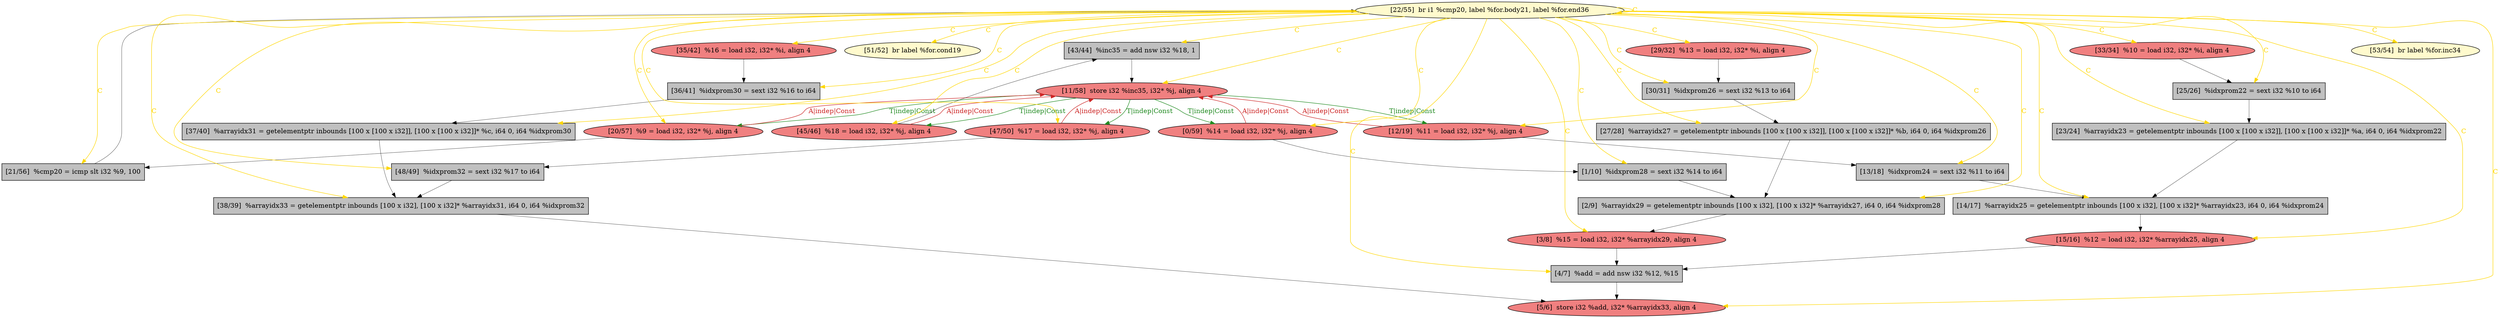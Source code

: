 
digraph G {


node966 [fillcolor=lightcoral,label="[33/34]  %10 = load i32, i32* %i, align 4",shape=ellipse,style=filled ]
node965 [fillcolor=grey,label="[23/24]  %arrayidx23 = getelementptr inbounds [100 x [100 x i32]], [100 x [100 x i32]]* %a, i64 0, i64 %idxprom22",shape=rectangle,style=filled ]
node964 [fillcolor=lightcoral,label="[3/8]  %15 = load i32, i32* %arrayidx29, align 4",shape=ellipse,style=filled ]
node959 [fillcolor=grey,label="[43/44]  %inc35 = add nsw i32 %18, 1",shape=rectangle,style=filled ]
node957 [fillcolor=lightcoral,label="[11/58]  store i32 %inc35, i32* %j, align 4",shape=ellipse,style=filled ]
node956 [fillcolor=lemonchiffon,label="[51/52]  br label %for.cond19",shape=ellipse,style=filled ]
node955 [fillcolor=grey,label="[38/39]  %arrayidx33 = getelementptr inbounds [100 x i32], [100 x i32]* %arrayidx31, i64 0, i64 %idxprom32",shape=rectangle,style=filled ]
node967 [fillcolor=lightcoral,label="[35/42]  %16 = load i32, i32* %i, align 4",shape=ellipse,style=filled ]
node938 [fillcolor=lightcoral,label="[0/59]  %14 = load i32, i32* %j, align 4",shape=ellipse,style=filled ]
node948 [fillcolor=grey,label="[21/56]  %cmp20 = icmp slt i32 %9, 100",shape=rectangle,style=filled ]
node962 [fillcolor=grey,label="[4/7]  %add = add nsw i32 %12, %15",shape=rectangle,style=filled ]
node952 [fillcolor=lightcoral,label="[12/19]  %11 = load i32, i32* %j, align 4",shape=ellipse,style=filled ]
node939 [fillcolor=lightcoral,label="[15/16]  %12 = load i32, i32* %arrayidx25, align 4",shape=ellipse,style=filled ]
node942 [fillcolor=grey,label="[25/26]  %idxprom22 = sext i32 %10 to i64",shape=rectangle,style=filled ]
node940 [fillcolor=grey,label="[27/28]  %arrayidx27 = getelementptr inbounds [100 x [100 x i32]], [100 x [100 x i32]]* %b, i64 0, i64 %idxprom26",shape=rectangle,style=filled ]
node944 [fillcolor=grey,label="[30/31]  %idxprom26 = sext i32 %13 to i64",shape=rectangle,style=filled ]
node949 [fillcolor=grey,label="[37/40]  %arrayidx31 = getelementptr inbounds [100 x [100 x i32]], [100 x [100 x i32]]* %c, i64 0, i64 %idxprom30",shape=rectangle,style=filled ]
node941 [fillcolor=lightcoral,label="[20/57]  %9 = load i32, i32* %j, align 4",shape=ellipse,style=filled ]
node951 [fillcolor=grey,label="[48/49]  %idxprom32 = sext i32 %17 to i64",shape=rectangle,style=filled ]
node943 [fillcolor=grey,label="[14/17]  %arrayidx25 = getelementptr inbounds [100 x i32], [100 x i32]* %arrayidx23, i64 0, i64 %idxprom24",shape=rectangle,style=filled ]
node945 [fillcolor=lightcoral,label="[47/50]  %17 = load i32, i32* %j, align 4",shape=ellipse,style=filled ]
node963 [fillcolor=lightcoral,label="[45/46]  %18 = load i32, i32* %j, align 4",shape=ellipse,style=filled ]
node946 [fillcolor=grey,label="[13/18]  %idxprom24 = sext i32 %11 to i64",shape=rectangle,style=filled ]
node961 [fillcolor=grey,label="[36/41]  %idxprom30 = sext i32 %16 to i64",shape=rectangle,style=filled ]
node958 [fillcolor=lightcoral,label="[5/6]  store i32 %add, i32* %arrayidx33, align 4",shape=ellipse,style=filled ]
node947 [fillcolor=grey,label="[2/9]  %arrayidx29 = getelementptr inbounds [100 x i32], [100 x i32]* %arrayidx27, i64 0, i64 %idxprom28",shape=rectangle,style=filled ]
node954 [fillcolor=grey,label="[1/10]  %idxprom28 = sext i32 %14 to i64",shape=rectangle,style=filled ]
node950 [fillcolor=lemonchiffon,label="[22/55]  br i1 %cmp20, label %for.body21, label %for.end36",shape=ellipse,style=filled ]
node960 [fillcolor=lemonchiffon,label="[53/54]  br label %for.inc34",shape=ellipse,style=filled ]
node953 [fillcolor=lightcoral,label="[29/32]  %13 = load i32, i32* %i, align 4",shape=ellipse,style=filled ]

node957->node952 [style=solid,color=forestgreen,label="T|indep|Const",penwidth=1.0,fontcolor=forestgreen ]
node945->node957 [style=solid,color=firebrick3,label="A|indep|Const",penwidth=1.0,fontcolor=firebrick3 ]
node944->node940 [style=solid,color=black,label="",penwidth=0.5,fontcolor=black ]
node948->node950 [style=solid,color=black,label="",penwidth=0.5,fontcolor=black ]
node946->node943 [style=solid,color=black,label="",penwidth=0.5,fontcolor=black ]
node950->node962 [style=solid,color=gold,label="C",penwidth=1.0,fontcolor=gold ]
node939->node962 [style=solid,color=black,label="",penwidth=0.5,fontcolor=black ]
node938->node954 [style=solid,color=black,label="",penwidth=0.5,fontcolor=black ]
node953->node944 [style=solid,color=black,label="",penwidth=0.5,fontcolor=black ]
node942->node965 [style=solid,color=black,label="",penwidth=0.5,fontcolor=black ]
node945->node951 [style=solid,color=black,label="",penwidth=0.5,fontcolor=black ]
node940->node947 [style=solid,color=black,label="",penwidth=0.5,fontcolor=black ]
node943->node939 [style=solid,color=black,label="",penwidth=0.5,fontcolor=black ]
node949->node955 [style=solid,color=black,label="",penwidth=0.5,fontcolor=black ]
node952->node946 [style=solid,color=black,label="",penwidth=0.5,fontcolor=black ]
node957->node941 [style=solid,color=forestgreen,label="T|indep|Const",penwidth=1.0,fontcolor=forestgreen ]
node950->node961 [style=solid,color=gold,label="C",penwidth=1.0,fontcolor=gold ]
node950->node938 [style=solid,color=gold,label="C",penwidth=1.0,fontcolor=gold ]
node950->node941 [style=solid,color=gold,label="C",penwidth=1.0,fontcolor=gold ]
node959->node957 [style=solid,color=black,label="",penwidth=0.5,fontcolor=black ]
node950->node939 [style=solid,color=gold,label="C",penwidth=1.0,fontcolor=gold ]
node950->node951 [style=solid,color=gold,label="C",penwidth=1.0,fontcolor=gold ]
node950->node943 [style=solid,color=gold,label="C",penwidth=1.0,fontcolor=gold ]
node950->node940 [style=solid,color=gold,label="C",penwidth=1.0,fontcolor=gold ]
node961->node949 [style=solid,color=black,label="",penwidth=0.5,fontcolor=black ]
node950->node944 [style=solid,color=gold,label="C",penwidth=1.0,fontcolor=gold ]
node963->node959 [style=solid,color=black,label="",penwidth=0.5,fontcolor=black ]
node950->node964 [style=solid,color=gold,label="C",penwidth=1.0,fontcolor=gold ]
node950->node952 [style=solid,color=gold,label="C",penwidth=1.0,fontcolor=gold ]
node950->node960 [style=solid,color=gold,label="C",penwidth=1.0,fontcolor=gold ]
node957->node963 [style=solid,color=forestgreen,label="T|indep|Const",penwidth=1.0,fontcolor=forestgreen ]
node963->node957 [style=solid,color=firebrick3,label="A|indep|Const",penwidth=1.0,fontcolor=firebrick3 ]
node950->node967 [style=solid,color=gold,label="C",penwidth=1.0,fontcolor=gold ]
node950->node956 [style=solid,color=gold,label="C",penwidth=1.0,fontcolor=gold ]
node950->node945 [style=solid,color=gold,label="C",penwidth=1.0,fontcolor=gold ]
node950->node946 [style=solid,color=gold,label="C",penwidth=1.0,fontcolor=gold ]
node950->node966 [style=solid,color=gold,label="C",penwidth=1.0,fontcolor=gold ]
node950->node948 [style=solid,color=gold,label="C",penwidth=1.0,fontcolor=gold ]
node950->node965 [style=solid,color=gold,label="C",penwidth=1.0,fontcolor=gold ]
node950->node959 [style=solid,color=gold,label="C",penwidth=1.0,fontcolor=gold ]
node950->node947 [style=solid,color=gold,label="C",penwidth=1.0,fontcolor=gold ]
node950->node954 [style=solid,color=gold,label="C",penwidth=1.0,fontcolor=gold ]
node950->node949 [style=solid,color=gold,label="C",penwidth=1.0,fontcolor=gold ]
node941->node957 [style=solid,color=firebrick3,label="A|indep|Const",penwidth=1.0,fontcolor=firebrick3 ]
node950->node950 [style=solid,color=gold,label="C",penwidth=1.0,fontcolor=gold ]
node950->node953 [style=solid,color=gold,label="C",penwidth=1.0,fontcolor=gold ]
node955->node958 [style=solid,color=black,label="",penwidth=0.5,fontcolor=black ]
node962->node958 [style=solid,color=black,label="",penwidth=0.5,fontcolor=black ]
node950->node963 [style=solid,color=gold,label="C",penwidth=1.0,fontcolor=gold ]
node952->node957 [style=solid,color=firebrick3,label="A|indep|Const",penwidth=1.0,fontcolor=firebrick3 ]
node966->node942 [style=solid,color=black,label="",penwidth=0.5,fontcolor=black ]
node954->node947 [style=solid,color=black,label="",penwidth=0.5,fontcolor=black ]
node950->node957 [style=solid,color=gold,label="C",penwidth=1.0,fontcolor=gold ]
node967->node961 [style=solid,color=black,label="",penwidth=0.5,fontcolor=black ]
node950->node942 [style=solid,color=gold,label="C",penwidth=1.0,fontcolor=gold ]
node964->node962 [style=solid,color=black,label="",penwidth=0.5,fontcolor=black ]
node957->node945 [style=solid,color=forestgreen,label="T|indep|Const",penwidth=1.0,fontcolor=forestgreen ]
node938->node957 [style=solid,color=firebrick3,label="A|indep|Const",penwidth=1.0,fontcolor=firebrick3 ]
node947->node964 [style=solid,color=black,label="",penwidth=0.5,fontcolor=black ]
node950->node958 [style=solid,color=gold,label="C",penwidth=1.0,fontcolor=gold ]
node957->node938 [style=solid,color=forestgreen,label="T|indep|Const",penwidth=1.0,fontcolor=forestgreen ]
node950->node955 [style=solid,color=gold,label="C",penwidth=1.0,fontcolor=gold ]
node965->node943 [style=solid,color=black,label="",penwidth=0.5,fontcolor=black ]
node941->node948 [style=solid,color=black,label="",penwidth=0.5,fontcolor=black ]
node951->node955 [style=solid,color=black,label="",penwidth=0.5,fontcolor=black ]


}
